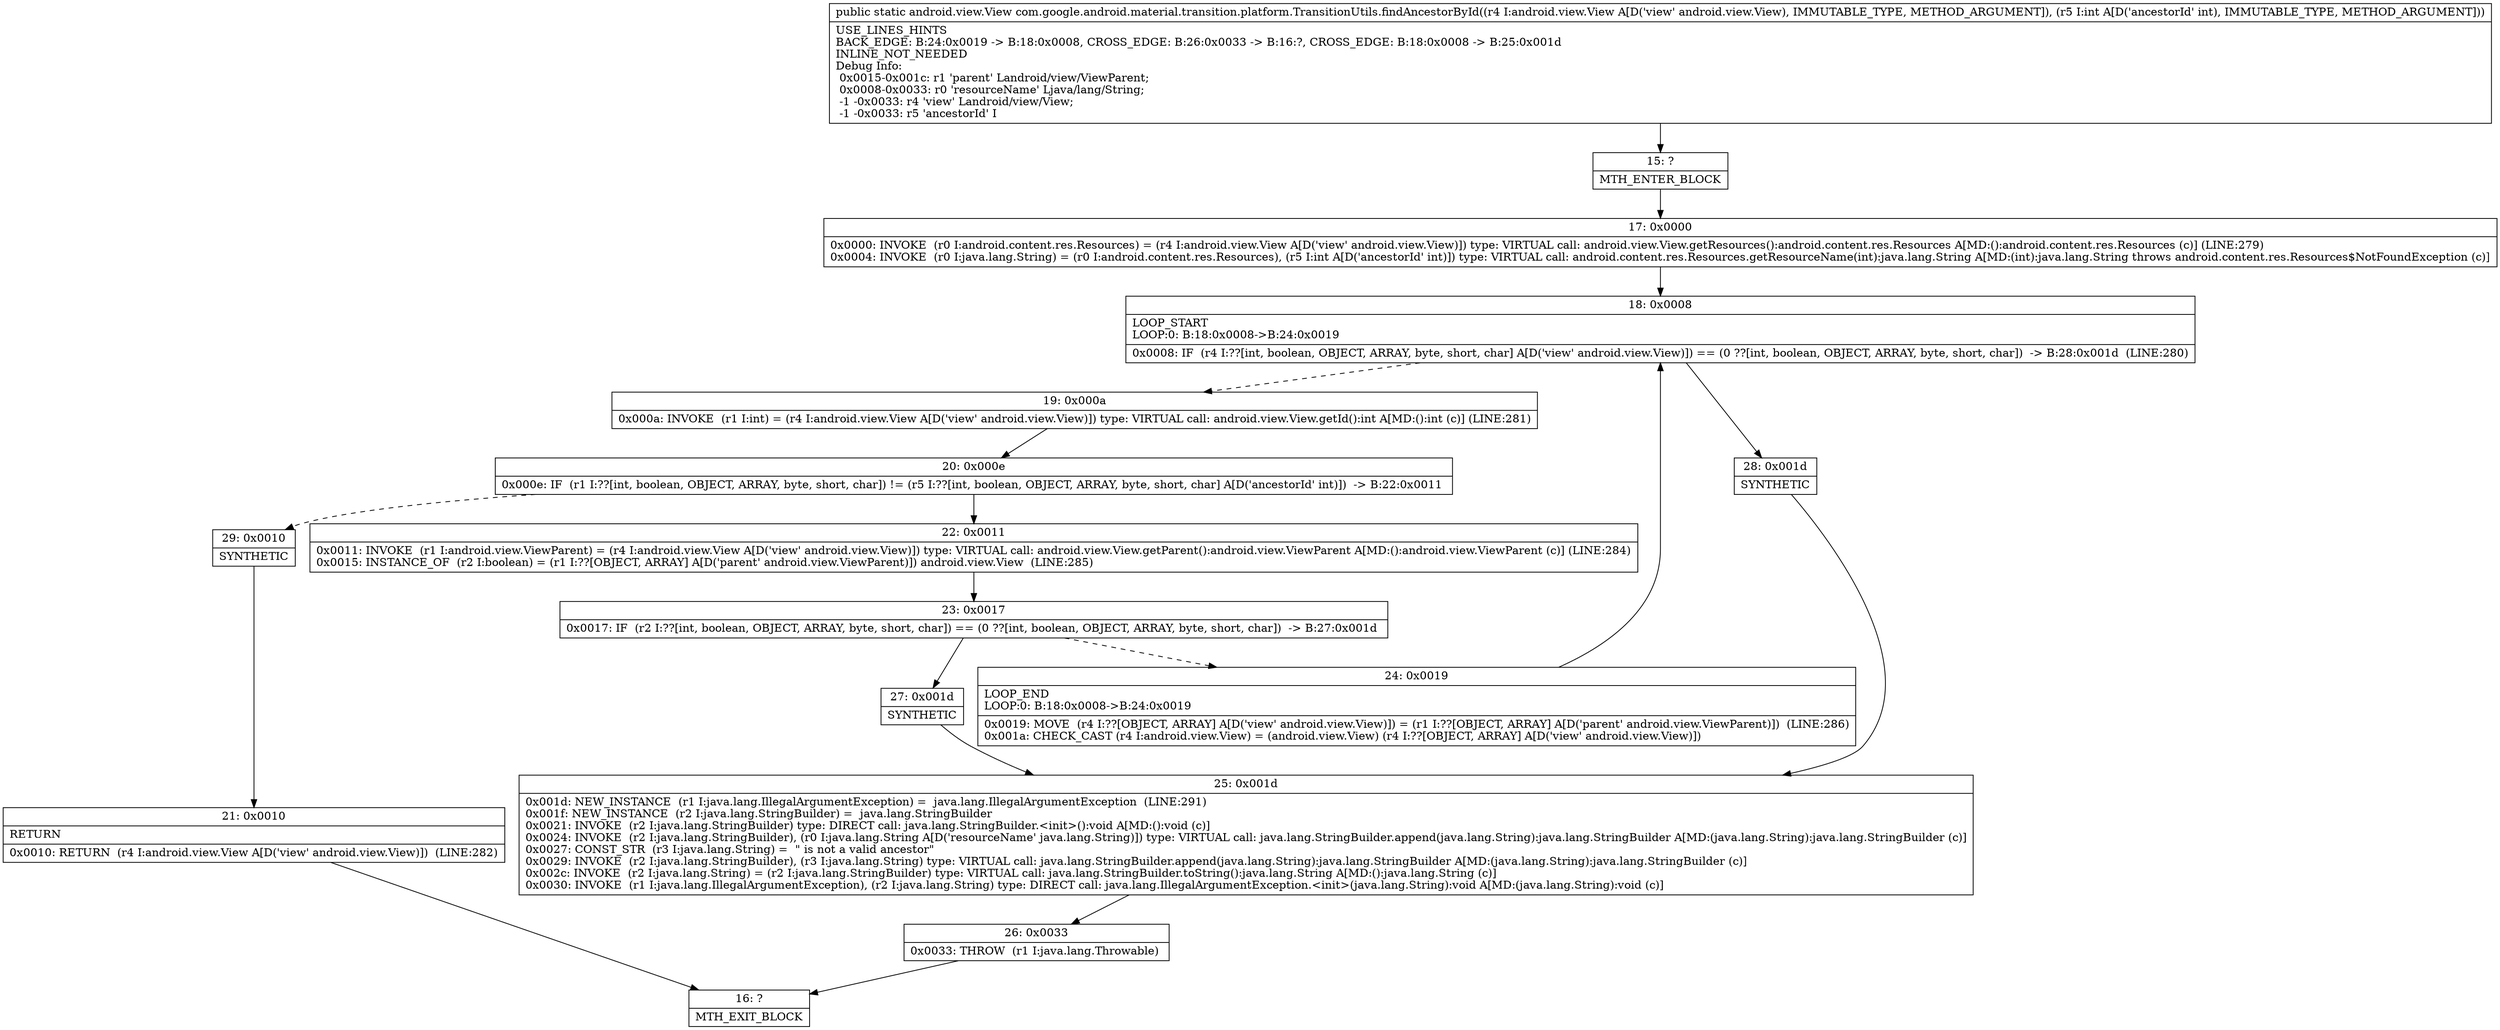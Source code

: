 digraph "CFG forcom.google.android.material.transition.platform.TransitionUtils.findAncestorById(Landroid\/view\/View;I)Landroid\/view\/View;" {
Node_15 [shape=record,label="{15\:\ ?|MTH_ENTER_BLOCK\l}"];
Node_17 [shape=record,label="{17\:\ 0x0000|0x0000: INVOKE  (r0 I:android.content.res.Resources) = (r4 I:android.view.View A[D('view' android.view.View)]) type: VIRTUAL call: android.view.View.getResources():android.content.res.Resources A[MD:():android.content.res.Resources (c)] (LINE:279)\l0x0004: INVOKE  (r0 I:java.lang.String) = (r0 I:android.content.res.Resources), (r5 I:int A[D('ancestorId' int)]) type: VIRTUAL call: android.content.res.Resources.getResourceName(int):java.lang.String A[MD:(int):java.lang.String throws android.content.res.Resources$NotFoundException (c)]\l}"];
Node_18 [shape=record,label="{18\:\ 0x0008|LOOP_START\lLOOP:0: B:18:0x0008\-\>B:24:0x0019\l|0x0008: IF  (r4 I:??[int, boolean, OBJECT, ARRAY, byte, short, char] A[D('view' android.view.View)]) == (0 ??[int, boolean, OBJECT, ARRAY, byte, short, char])  \-\> B:28:0x001d  (LINE:280)\l}"];
Node_19 [shape=record,label="{19\:\ 0x000a|0x000a: INVOKE  (r1 I:int) = (r4 I:android.view.View A[D('view' android.view.View)]) type: VIRTUAL call: android.view.View.getId():int A[MD:():int (c)] (LINE:281)\l}"];
Node_20 [shape=record,label="{20\:\ 0x000e|0x000e: IF  (r1 I:??[int, boolean, OBJECT, ARRAY, byte, short, char]) != (r5 I:??[int, boolean, OBJECT, ARRAY, byte, short, char] A[D('ancestorId' int)])  \-\> B:22:0x0011 \l}"];
Node_22 [shape=record,label="{22\:\ 0x0011|0x0011: INVOKE  (r1 I:android.view.ViewParent) = (r4 I:android.view.View A[D('view' android.view.View)]) type: VIRTUAL call: android.view.View.getParent():android.view.ViewParent A[MD:():android.view.ViewParent (c)] (LINE:284)\l0x0015: INSTANCE_OF  (r2 I:boolean) = (r1 I:??[OBJECT, ARRAY] A[D('parent' android.view.ViewParent)]) android.view.View  (LINE:285)\l}"];
Node_23 [shape=record,label="{23\:\ 0x0017|0x0017: IF  (r2 I:??[int, boolean, OBJECT, ARRAY, byte, short, char]) == (0 ??[int, boolean, OBJECT, ARRAY, byte, short, char])  \-\> B:27:0x001d \l}"];
Node_24 [shape=record,label="{24\:\ 0x0019|LOOP_END\lLOOP:0: B:18:0x0008\-\>B:24:0x0019\l|0x0019: MOVE  (r4 I:??[OBJECT, ARRAY] A[D('view' android.view.View)]) = (r1 I:??[OBJECT, ARRAY] A[D('parent' android.view.ViewParent)])  (LINE:286)\l0x001a: CHECK_CAST (r4 I:android.view.View) = (android.view.View) (r4 I:??[OBJECT, ARRAY] A[D('view' android.view.View)]) \l}"];
Node_27 [shape=record,label="{27\:\ 0x001d|SYNTHETIC\l}"];
Node_25 [shape=record,label="{25\:\ 0x001d|0x001d: NEW_INSTANCE  (r1 I:java.lang.IllegalArgumentException) =  java.lang.IllegalArgumentException  (LINE:291)\l0x001f: NEW_INSTANCE  (r2 I:java.lang.StringBuilder) =  java.lang.StringBuilder \l0x0021: INVOKE  (r2 I:java.lang.StringBuilder) type: DIRECT call: java.lang.StringBuilder.\<init\>():void A[MD:():void (c)]\l0x0024: INVOKE  (r2 I:java.lang.StringBuilder), (r0 I:java.lang.String A[D('resourceName' java.lang.String)]) type: VIRTUAL call: java.lang.StringBuilder.append(java.lang.String):java.lang.StringBuilder A[MD:(java.lang.String):java.lang.StringBuilder (c)]\l0x0027: CONST_STR  (r3 I:java.lang.String) =  \" is not a valid ancestor\" \l0x0029: INVOKE  (r2 I:java.lang.StringBuilder), (r3 I:java.lang.String) type: VIRTUAL call: java.lang.StringBuilder.append(java.lang.String):java.lang.StringBuilder A[MD:(java.lang.String):java.lang.StringBuilder (c)]\l0x002c: INVOKE  (r2 I:java.lang.String) = (r2 I:java.lang.StringBuilder) type: VIRTUAL call: java.lang.StringBuilder.toString():java.lang.String A[MD:():java.lang.String (c)]\l0x0030: INVOKE  (r1 I:java.lang.IllegalArgumentException), (r2 I:java.lang.String) type: DIRECT call: java.lang.IllegalArgumentException.\<init\>(java.lang.String):void A[MD:(java.lang.String):void (c)]\l}"];
Node_26 [shape=record,label="{26\:\ 0x0033|0x0033: THROW  (r1 I:java.lang.Throwable) \l}"];
Node_16 [shape=record,label="{16\:\ ?|MTH_EXIT_BLOCK\l}"];
Node_29 [shape=record,label="{29\:\ 0x0010|SYNTHETIC\l}"];
Node_21 [shape=record,label="{21\:\ 0x0010|RETURN\l|0x0010: RETURN  (r4 I:android.view.View A[D('view' android.view.View)])  (LINE:282)\l}"];
Node_28 [shape=record,label="{28\:\ 0x001d|SYNTHETIC\l}"];
MethodNode[shape=record,label="{public static android.view.View com.google.android.material.transition.platform.TransitionUtils.findAncestorById((r4 I:android.view.View A[D('view' android.view.View), IMMUTABLE_TYPE, METHOD_ARGUMENT]), (r5 I:int A[D('ancestorId' int), IMMUTABLE_TYPE, METHOD_ARGUMENT]))  | USE_LINES_HINTS\lBACK_EDGE: B:24:0x0019 \-\> B:18:0x0008, CROSS_EDGE: B:26:0x0033 \-\> B:16:?, CROSS_EDGE: B:18:0x0008 \-\> B:25:0x001d\lINLINE_NOT_NEEDED\lDebug Info:\l  0x0015\-0x001c: r1 'parent' Landroid\/view\/ViewParent;\l  0x0008\-0x0033: r0 'resourceName' Ljava\/lang\/String;\l  \-1 \-0x0033: r4 'view' Landroid\/view\/View;\l  \-1 \-0x0033: r5 'ancestorId' I\l}"];
MethodNode -> Node_15;Node_15 -> Node_17;
Node_17 -> Node_18;
Node_18 -> Node_19[style=dashed];
Node_18 -> Node_28;
Node_19 -> Node_20;
Node_20 -> Node_22;
Node_20 -> Node_29[style=dashed];
Node_22 -> Node_23;
Node_23 -> Node_24[style=dashed];
Node_23 -> Node_27;
Node_24 -> Node_18;
Node_27 -> Node_25;
Node_25 -> Node_26;
Node_26 -> Node_16;
Node_29 -> Node_21;
Node_21 -> Node_16;
Node_28 -> Node_25;
}

